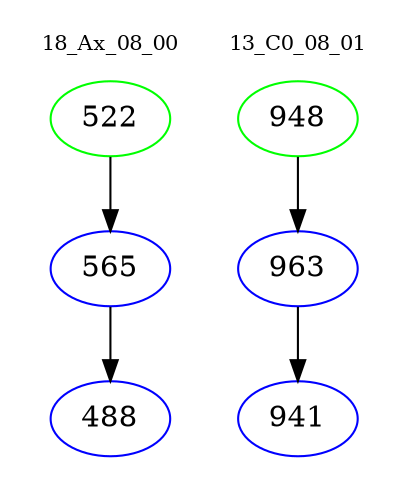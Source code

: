 digraph{
subgraph cluster_0 {
color = white
label = "18_Ax_08_00";
fontsize=10;
T0_522 [label="522", color="green"]
T0_522 -> T0_565 [color="black"]
T0_565 [label="565", color="blue"]
T0_565 -> T0_488 [color="black"]
T0_488 [label="488", color="blue"]
}
subgraph cluster_1 {
color = white
label = "13_C0_08_01";
fontsize=10;
T1_948 [label="948", color="green"]
T1_948 -> T1_963 [color="black"]
T1_963 [label="963", color="blue"]
T1_963 -> T1_941 [color="black"]
T1_941 [label="941", color="blue"]
}
}
